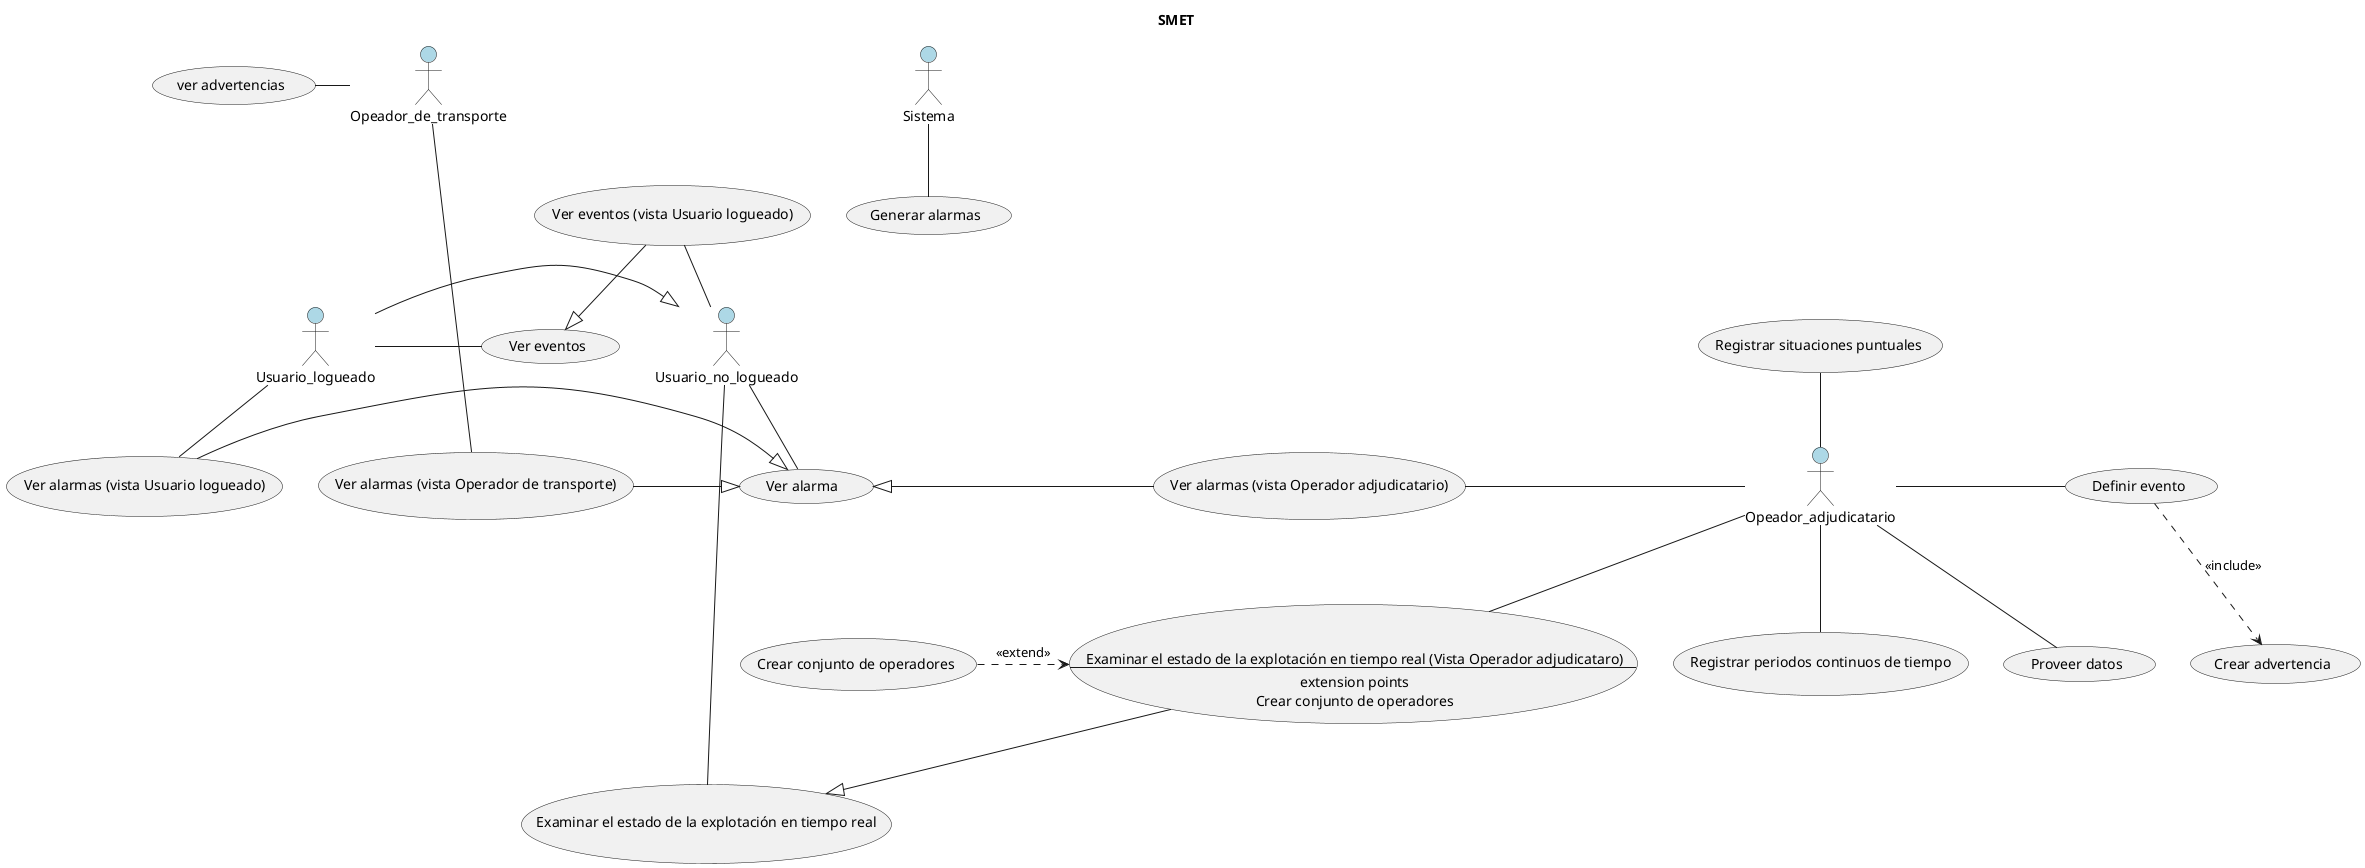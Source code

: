 @startuml SMET
title SMET

actor Usuario_no_logueado  #LightBlue
actor Usuario_logueado #LightBlue
actor Sistema #LightBlue
actor Opeador_de_transporte #LightBlue
actor Opeador_adjudicatario #LightBlue

/'Casos de uso'/
"Generar alarmas" as (DA)
"Ver eventos" as (VE)
"Ver eventos (vista Usuario logueado)" as (VEVUL)
"Ver alarmas (vista Usuario logueado)" as (VAUL)
"Ver alarmas (vista Operador de transporte)" as (VAOP)
"Ver alarmas (vista Operador adjudicatario)" as (VAOA)
"Ver alarma " as (VA)
"ver advertencias" as (VADV)
"Crear conjunto de operadores" as (CCO)
"Registrar situaciones puntuales" as (RSP)
"Registrar periodos continuos de tiempo" as (RPCT)
"Proveer datos" as (PD)
"Definir evento" as (DE)
"Crear advertencia" as (CA)
"Examinar el estado de la explotación en tiempo real" as (EEE)
usecase AEETR as "Examinar el estado de la explotación en tiempo real (Vista Operador adjudicataro)
--
extension points
Crear conjunto de operadores"

/'Herencias actores'/
Usuario_logueado -|> Usuario_no_logueado

/'Relaciones casos de uso'/
Sistema -- (DA)
Usuario_logueado - (VE)
Usuario_logueado -- (VAUL)
Opeador_de_transporte --down-- (VAOP)
Opeador_de_transporte -left- (VADV)
Usuario_no_logueado -down- (VA)
(VAOA) -left-|> (VA)
(VAOP) -|> (VA)
(VAUL) -|> (VA)
Usuario_no_logueado -down- (EEE)
Usuario_no_logueado -up- (VEVUL)
(VEVUL) -right-|> (VE)
Opeador_adjudicatario -- (AEETR)
(CCO) .-right-> (AEETR) : <<extend>>
(AEETR) -down-|> (EEE)
Opeador_adjudicatario -up- (RSP)
Opeador_adjudicatario -down- (RPCT)
Opeador_adjudicatario -left- (VAOA)
Opeador_adjudicatario -- (PD)
Opeador_adjudicatario -right- (DE)
(DE) .-> (CA) : <<include>>
